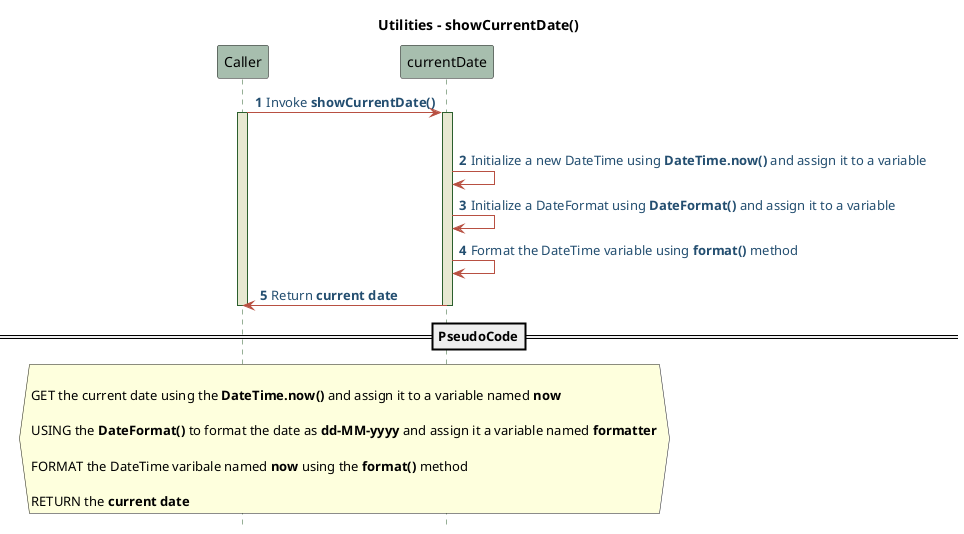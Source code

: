 @startuml Utilities-Sequence-Pseudo

!define POSITIVERESPONSE 90EE90
!define NEGATIVEERESPONSE EFBBBB
!define NUETRALRESPONSE F2DC79

skinparam sequence{
    ParticipantBackgroundColor #A7BEAE
    LifeLineBackgroundColor #E7E8D1
    LifeLineBorderColor #2C5F2D
    ActorBackgroundColor #FC766AFF
    ActorBorderColor #FC766AFF
    ArrowColor #B85042
    ArrowFontColor #234E70
}

title   **Utilities - showCurrentDate()**
autonumber 1
hide footbox
Caller -> currentDate: Invoke **showCurrentDate()**
activate Caller
activate currentDate
alt #POSITIVERESPONSE(TRY)
currentDate -> currentDate: Initialize a new DateTime using **DateTime.now()** and assign it to a variable
currentDate -> currentDate: Initialize a DateFormat using **DateFormat()** and assign it to a variable
currentDate -> currentDate: Format the DateTime variable using **format()** method
currentDate -> Caller: Return **current date**
deactivate Caller
deactivate currentDate

==PseudoCode==
hnote across

GET the current date using the **DateTime.now()** and assign it to a variable named **now**

USING the **DateFormat()** to format the date as **dd-MM-yyyy** and assign it a variable named **formatter**

FORMAT the DateTime varibale named **now** using the **format()** method

RETURN the **current date**
end note
@enduml